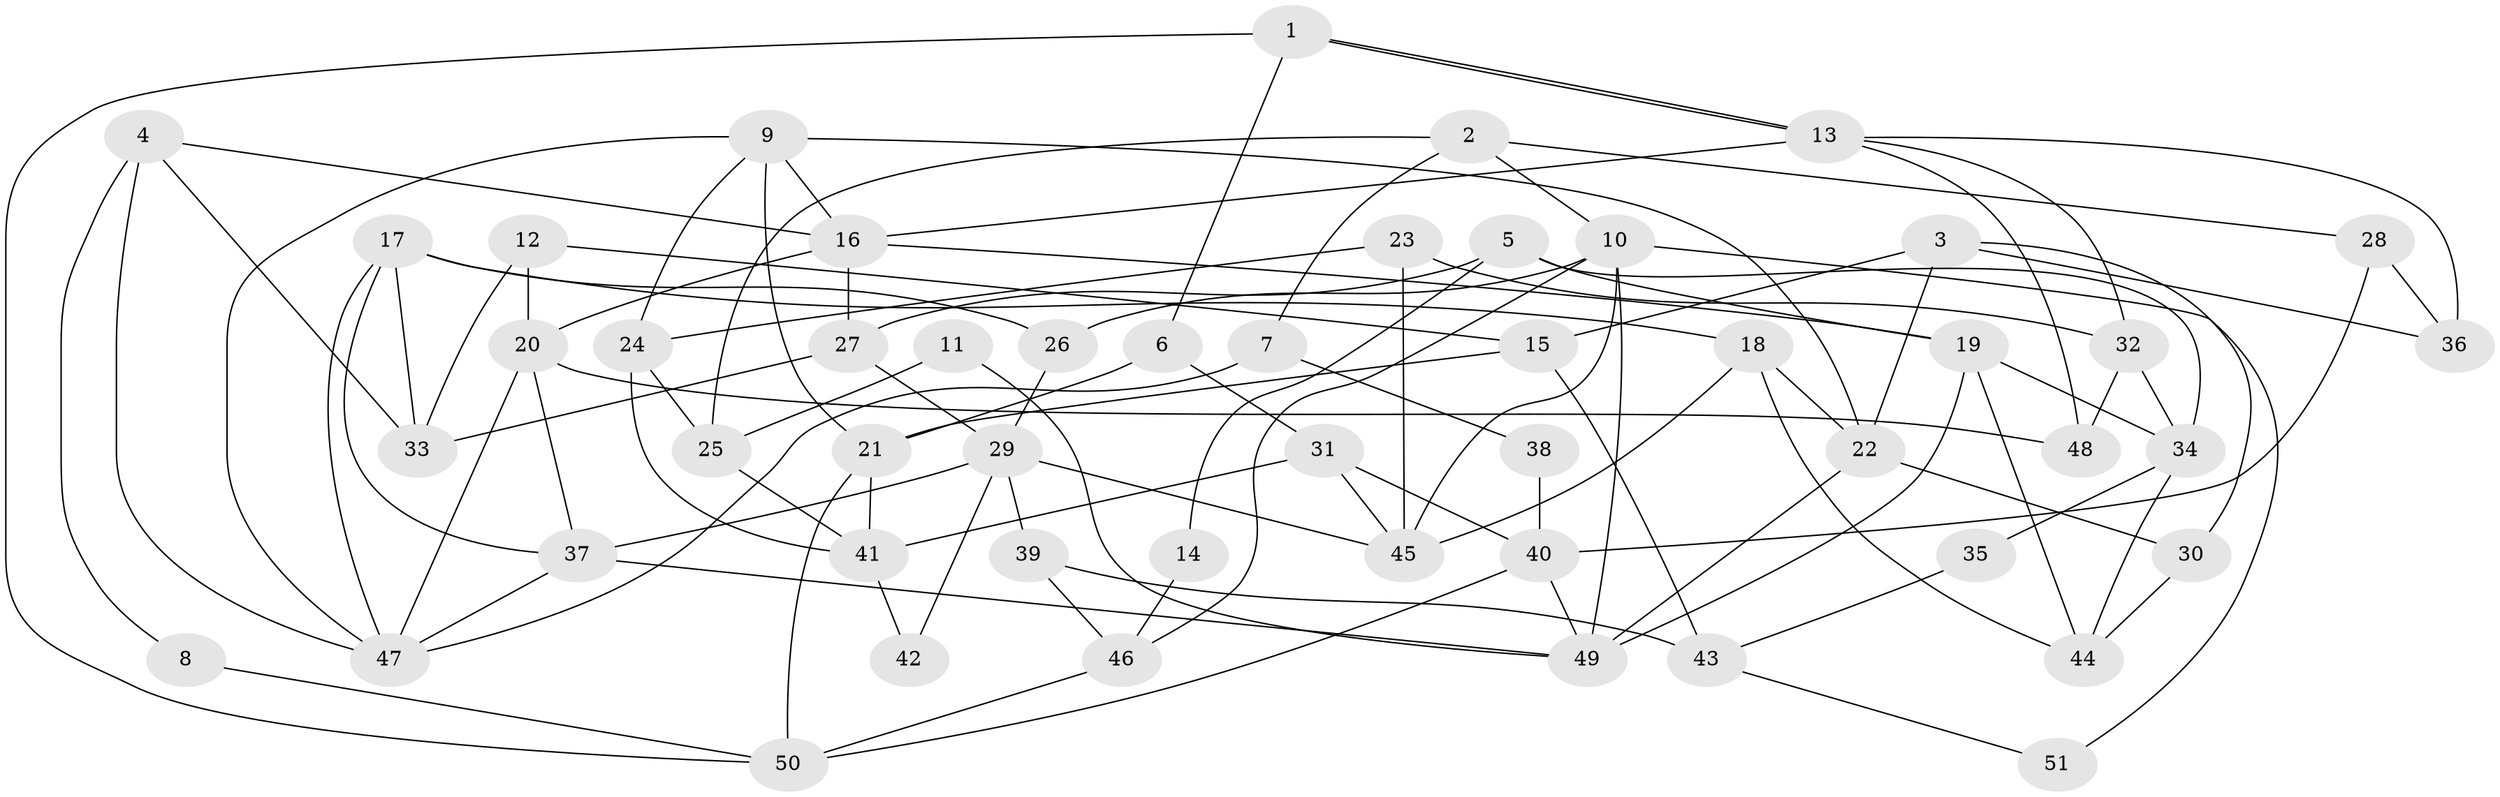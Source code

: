 // coarse degree distribution, {3: 0.22857142857142856, 2: 0.2, 4: 0.3142857142857143, 5: 0.17142857142857143, 14: 0.02857142857142857, 6: 0.02857142857142857, 10: 0.02857142857142857}
// Generated by graph-tools (version 1.1) at 2025/53/03/04/25 21:53:06]
// undirected, 51 vertices, 102 edges
graph export_dot {
graph [start="1"]
  node [color=gray90,style=filled];
  1;
  2;
  3;
  4;
  5;
  6;
  7;
  8;
  9;
  10;
  11;
  12;
  13;
  14;
  15;
  16;
  17;
  18;
  19;
  20;
  21;
  22;
  23;
  24;
  25;
  26;
  27;
  28;
  29;
  30;
  31;
  32;
  33;
  34;
  35;
  36;
  37;
  38;
  39;
  40;
  41;
  42;
  43;
  44;
  45;
  46;
  47;
  48;
  49;
  50;
  51;
  1 -- 50;
  1 -- 13;
  1 -- 13;
  1 -- 6;
  2 -- 25;
  2 -- 10;
  2 -- 7;
  2 -- 28;
  3 -- 22;
  3 -- 36;
  3 -- 15;
  3 -- 30;
  4 -- 33;
  4 -- 16;
  4 -- 8;
  4 -- 47;
  5 -- 27;
  5 -- 34;
  5 -- 14;
  5 -- 19;
  6 -- 21;
  6 -- 31;
  7 -- 47;
  7 -- 38;
  8 -- 50;
  9 -- 47;
  9 -- 16;
  9 -- 21;
  9 -- 22;
  9 -- 24;
  10 -- 45;
  10 -- 49;
  10 -- 26;
  10 -- 46;
  10 -- 51;
  11 -- 49;
  11 -- 25;
  12 -- 20;
  12 -- 15;
  12 -- 33;
  13 -- 16;
  13 -- 32;
  13 -- 36;
  13 -- 48;
  14 -- 46;
  15 -- 21;
  15 -- 43;
  16 -- 20;
  16 -- 19;
  16 -- 27;
  17 -- 33;
  17 -- 47;
  17 -- 18;
  17 -- 26;
  17 -- 37;
  18 -- 22;
  18 -- 44;
  18 -- 45;
  19 -- 49;
  19 -- 34;
  19 -- 44;
  20 -- 48;
  20 -- 47;
  20 -- 37;
  21 -- 41;
  21 -- 50;
  22 -- 30;
  22 -- 49;
  23 -- 45;
  23 -- 32;
  23 -- 24;
  24 -- 25;
  24 -- 41;
  25 -- 41;
  26 -- 29;
  27 -- 29;
  27 -- 33;
  28 -- 40;
  28 -- 36;
  29 -- 37;
  29 -- 39;
  29 -- 42;
  29 -- 45;
  30 -- 44;
  31 -- 45;
  31 -- 40;
  31 -- 41;
  32 -- 34;
  32 -- 48;
  34 -- 44;
  34 -- 35;
  35 -- 43;
  37 -- 47;
  37 -- 49;
  38 -- 40;
  39 -- 46;
  39 -- 43;
  40 -- 49;
  40 -- 50;
  41 -- 42;
  43 -- 51;
  46 -- 50;
}
